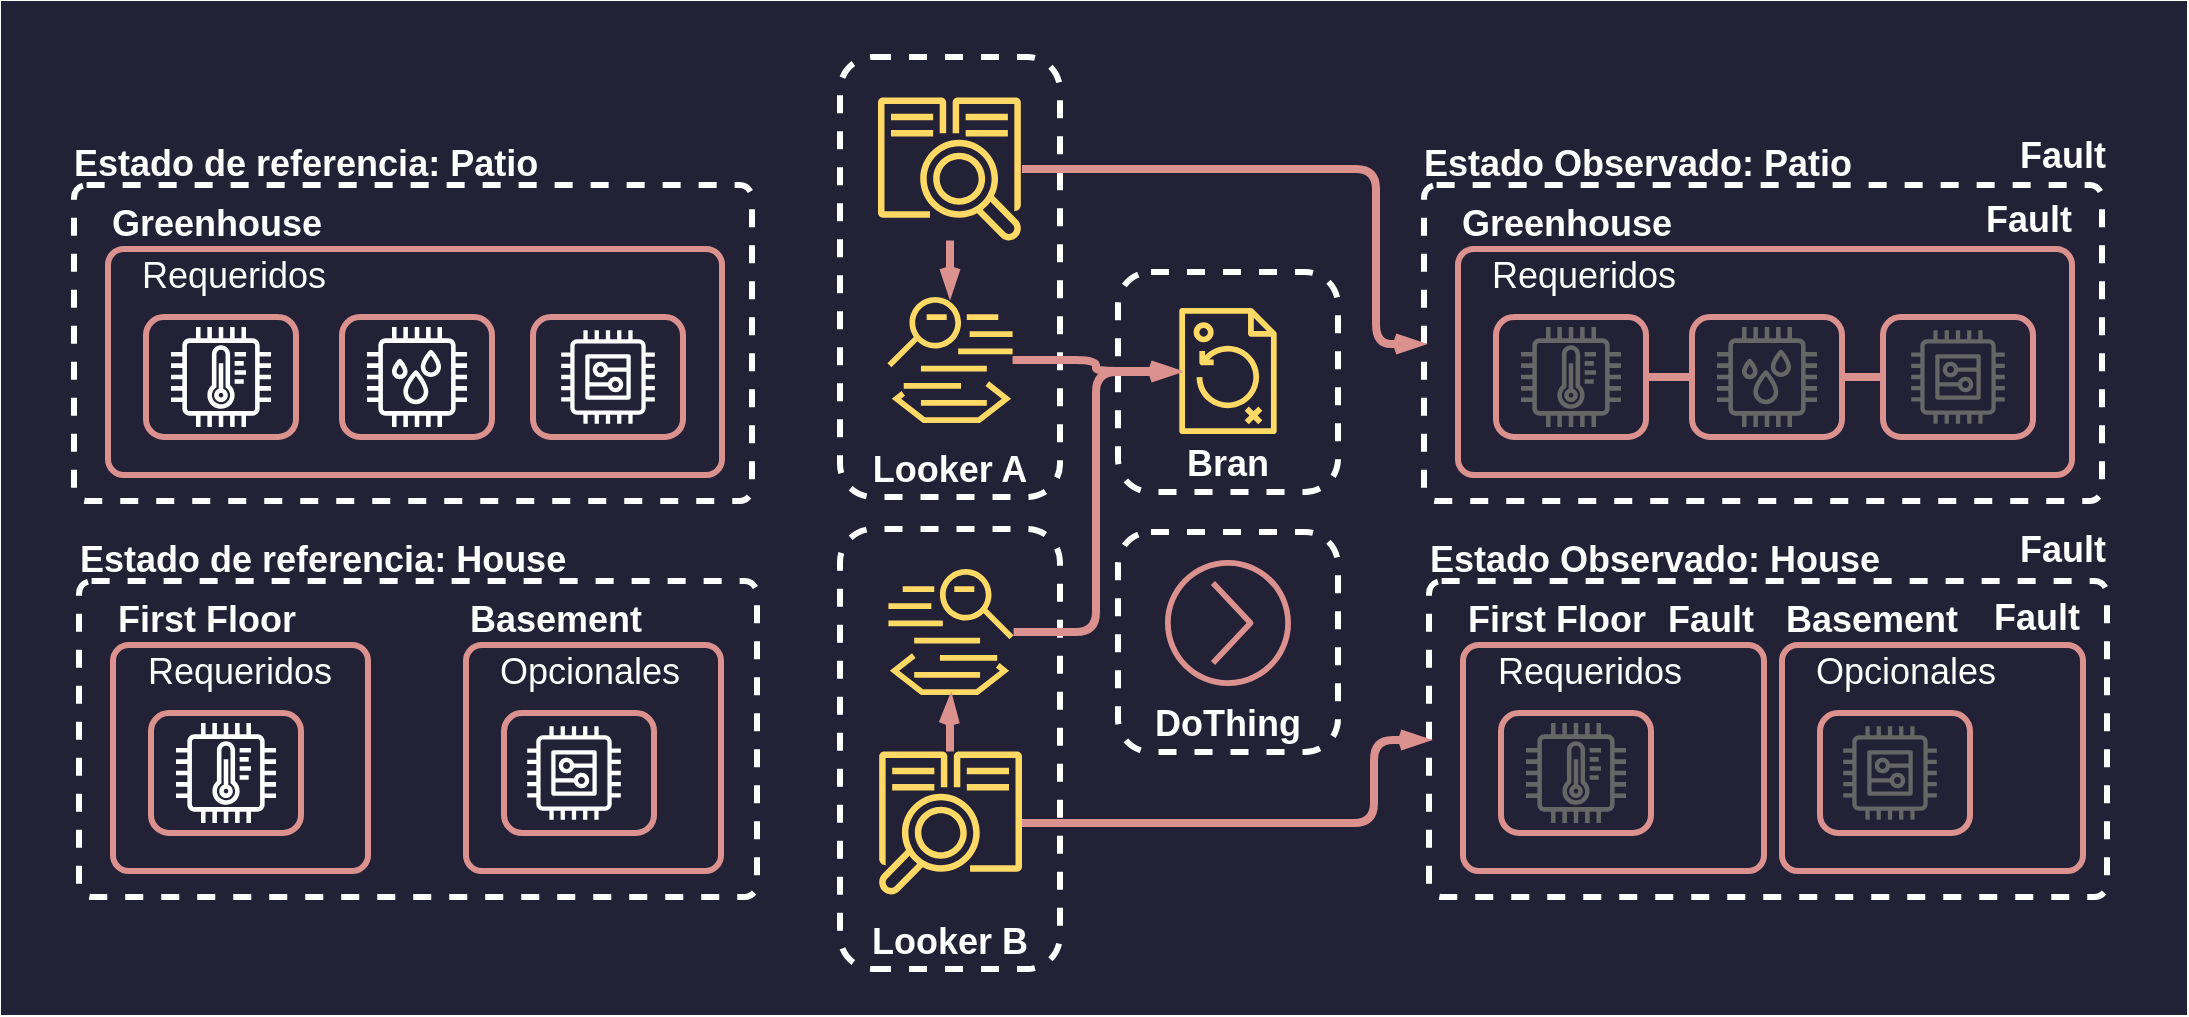 <mxfile version="22.1.21" type="device">
  <diagram name="Page-1" id="UgkzKDdlbD2YLOSZ790F">
    <mxGraphModel dx="579" dy="907" grid="0" gridSize="10" guides="1" tooltips="1" connect="1" arrows="1" fold="1" page="1" pageScale="1" pageWidth="850" pageHeight="1100" math="0" shadow="0">
      <root>
        <mxCell id="0" />
        <mxCell id="1" parent="0" />
        <mxCell id="WaaS-qGKVErQEOPKYESH-2" value="" style="group;fillColor=#232136;strokeColor=#232136;strokeWidth=25;container=0;movable=0;resizable=0;rotatable=0;deletable=0;editable=0;locked=1;connectable=0;" parent="1" vertex="1" connectable="0">
          <mxGeometry x="968" y="441" width="1068" height="482" as="geometry" />
        </mxCell>
        <mxCell id="p2dUplIc6F6vgKtV86H0-74" value="" style="rounded=1;whiteSpace=wrap;html=1;labelBackgroundColor=none;strokeColor=#FFFFFF;strokeWidth=3;align=left;verticalAlign=top;fontFamily=Helvetica;fontSize=18;fontColor=#FFFFFF;fillColor=none;arcSize=4;dashed=1;container=0;" parent="1" vertex="1">
          <mxGeometry x="1667" y="520.5" width="339" height="158" as="geometry" />
        </mxCell>
        <mxCell id="3aSCwRJMT3F2lno_R7aL-35" value="Looker A" style="rounded=1;whiteSpace=wrap;html=1;dashed=1;labelBackgroundColor=none;strokeColor=#FFFFFF;strokeWidth=3;align=center;verticalAlign=bottom;fontFamily=Helvetica;fontSize=18;fontColor=#FFFFFF;fillColor=none;fontStyle=1;container=0;" parent="1" vertex="1">
          <mxGeometry x="1375" y="456.5" width="110" height="220" as="geometry" />
        </mxCell>
        <mxCell id="WaaS-qGKVErQEOPKYESH-149" value="&lt;div style=&quot;text-align: center; font-size: 18px;&quot;&gt;&lt;span style=&quot;background-color: initial; font-size: 18px;&quot;&gt;&lt;b style=&quot;font-size: 18px;&quot;&gt;Estado de referencia: Patio&lt;/b&gt;&lt;/span&gt;&lt;/div&gt;" style="text;whiteSpace=wrap;html=1;fontSize=18;fontFamily=Helvetica;fontColor=#FFFFFF;container=0;" parent="1" vertex="1">
          <mxGeometry x="990" y="492.5" width="247" height="40" as="geometry" />
        </mxCell>
        <mxCell id="WaaS-qGKVErQEOPKYESH-105" value="&lt;div style=&quot;text-align: center;&quot;&gt;&lt;span style=&quot;background-color: initial;&quot;&gt;&lt;b&gt;Greenhouse&lt;/b&gt;&lt;/span&gt;&lt;/div&gt;" style="text;whiteSpace=wrap;html=1;fontSize=18;fontFamily=Helvetica;fontColor=#FFFFFF;container=0;" parent="1" vertex="1">
          <mxGeometry x="1009" y="522.5" width="126" height="40" as="geometry" />
        </mxCell>
        <mxCell id="p2dUplIc6F6vgKtV86H0-14" value="&lt;div style=&quot;text-align: center; font-size: 18px;&quot;&gt;&lt;span style=&quot;background-color: initial; font-size: 18px;&quot;&gt;&lt;b style=&quot;font-size: 18px;&quot;&gt;Estado de referencia: House&lt;/b&gt;&lt;/span&gt;&lt;/div&gt;" style="text;whiteSpace=wrap;html=1;fontSize=18;fontFamily=Helvetica;fontColor=#FFFFFF;container=0;" parent="1" vertex="1">
          <mxGeometry x="992.5" y="690.5" width="257.5" height="40" as="geometry" />
        </mxCell>
        <mxCell id="WaaS-qGKVErQEOPKYESH-18" value="" style="rounded=1;whiteSpace=wrap;html=1;labelBackgroundColor=none;strokeColor=#DB918D;strokeWidth=3;align=left;verticalAlign=top;fontFamily=Helvetica;fontSize=18;fontColor=#FFFFFF;fillColor=none;arcSize=7;container=0;" parent="1" vertex="1">
          <mxGeometry x="1009" y="552.5" width="307" height="113" as="geometry" />
        </mxCell>
        <mxCell id="WaaS-qGKVErQEOPKYESH-108" value="" style="rounded=1;whiteSpace=wrap;html=1;labelBackgroundColor=none;strokeColor=#FFFFFF;strokeWidth=3;align=left;verticalAlign=top;fontFamily=Helvetica;fontSize=18;fontColor=#FFFFFF;fillColor=none;arcSize=4;dashed=1;container=0;" parent="1" vertex="1">
          <mxGeometry x="992" y="520.5" width="339" height="158" as="geometry" />
        </mxCell>
        <mxCell id="WaaS-qGKVErQEOPKYESH-31" value="Requeridos" style="text;html=1;strokeColor=none;fillColor=none;align=left;verticalAlign=middle;whiteSpace=wrap;rounded=0;fontSize=18;fontFamily=Helvetica;fontColor=#FFFFFF;container=0;" parent="1" vertex="1">
          <mxGeometry x="1024" y="550.5" width="75" height="30" as="geometry" />
        </mxCell>
        <mxCell id="p2dUplIc6F6vgKtV86H0-4" value="" style="rounded=1;whiteSpace=wrap;html=1;labelBackgroundColor=none;strokeColor=#DB918D;strokeWidth=3;align=left;verticalAlign=top;fontFamily=Helvetica;fontSize=18;fontColor=#FFFFFF;fillColor=none;container=0;" parent="1" vertex="1">
          <mxGeometry x="1221.5" y="586.5" width="75" height="60" as="geometry" />
        </mxCell>
        <mxCell id="p2dUplIc6F6vgKtV86H0-2" value="" style="rounded=1;whiteSpace=wrap;html=1;labelBackgroundColor=none;strokeColor=#DB918D;strokeWidth=3;align=left;verticalAlign=top;fontFamily=Helvetica;fontSize=18;fontColor=#FFFFFF;fillColor=none;container=0;" parent="1" vertex="1">
          <mxGeometry x="1126" y="586.5" width="75" height="60" as="geometry" />
        </mxCell>
        <mxCell id="WaaS-qGKVErQEOPKYESH-28" value="" style="rounded=1;whiteSpace=wrap;html=1;labelBackgroundColor=none;strokeColor=#DB918D;strokeWidth=3;align=left;verticalAlign=top;fontFamily=Helvetica;fontSize=18;fontColor=#FFFFFF;fillColor=none;container=0;" parent="1" vertex="1">
          <mxGeometry x="1028" y="586.5" width="75" height="60" as="geometry" />
        </mxCell>
        <mxCell id="WaaS-qGKVErQEOPKYESH-81" value="" style="sketch=0;outlineConnect=0;dashed=0;verticalLabelPosition=bottom;verticalAlign=top;align=center;html=1;fontSize=18;fontStyle=0;aspect=fixed;pointerEvents=1;shape=mxgraph.aws4.iot_thing_temperature_sensor;rounded=1;labelBackgroundColor=none;strokeWidth=3;fontFamily=Helvetica;container=0;" parent="1" vertex="1">
          <mxGeometry x="1040.5" y="591.5" width="50" height="50" as="geometry" />
        </mxCell>
        <mxCell id="p2dUplIc6F6vgKtV86H0-11" value="" style="sketch=0;outlineConnect=0;fontColor=#232F3E;gradientColor=none;fillColor=#FFFFFF;strokeColor=none;dashed=0;verticalLabelPosition=bottom;verticalAlign=top;align=center;html=1;fontSize=12;fontStyle=0;aspect=fixed;pointerEvents=1;shape=mxgraph.aws4.iot_thing_humidity_sensor;rounded=1;strokeWidth=4;fontFamily=Helvetica;container=0;" parent="1" vertex="1">
          <mxGeometry x="1138.5" y="591.5" width="50" height="50" as="geometry" />
        </mxCell>
        <mxCell id="WaaS-qGKVErQEOPKYESH-98" value="" style="sketch=0;outlineConnect=0;fontColor=#232F3E;gradientColor=none;strokeColor=#FFFFFF;fillColor=none;dashed=0;verticalLabelPosition=bottom;verticalAlign=top;align=center;html=1;fontSize=18;fontStyle=0;aspect=fixed;shape=mxgraph.aws4.resourceIcon;resIcon=mxgraph.aws4.generic;rounded=1;labelBackgroundColor=none;strokeWidth=3;fontFamily=Helvetica;container=0;" parent="1" vertex="1">
          <mxGeometry x="1229.75" y="587.25" width="58.5" height="58.5" as="geometry" />
        </mxCell>
        <mxCell id="p2dUplIc6F6vgKtV86H0-13" value="" style="rounded=1;whiteSpace=wrap;html=1;labelBackgroundColor=none;strokeColor=#FFFFFF;strokeWidth=3;align=left;verticalAlign=top;fontFamily=Helvetica;fontSize=18;fontColor=#FFFFFF;fillColor=none;arcSize=4;dashed=1;container=0;" parent="1" vertex="1">
          <mxGeometry x="994.5" y="718.5" width="339" height="158" as="geometry" />
        </mxCell>
        <mxCell id="p2dUplIc6F6vgKtV86H0-24" value="&lt;div style=&quot;text-align: center;&quot;&gt;&lt;span style=&quot;background-color: initial;&quot;&gt;&lt;b&gt;Basement&lt;/b&gt;&lt;/span&gt;&lt;/div&gt;" style="text;whiteSpace=wrap;html=1;fontSize=18;fontFamily=Helvetica;fontColor=#FFFFFF;container=0;" parent="1" vertex="1">
          <mxGeometry x="1188" y="720.5" width="128.5" height="40" as="geometry" />
        </mxCell>
        <mxCell id="p2dUplIc6F6vgKtV86H0-23" value="" style="rounded=1;whiteSpace=wrap;html=1;labelBackgroundColor=none;strokeColor=#DB918D;strokeWidth=3;align=left;verticalAlign=top;fontFamily=Helvetica;fontSize=18;fontColor=#FFFFFF;fillColor=none;arcSize=7;container=0;" parent="1" vertex="1">
          <mxGeometry x="1188" y="750.5" width="127.5" height="113" as="geometry" />
        </mxCell>
        <mxCell id="p2dUplIc6F6vgKtV86H0-25" value="Opcionales" style="text;html=1;strokeColor=none;fillColor=none;align=left;verticalAlign=middle;whiteSpace=wrap;rounded=0;fontSize=18;fontFamily=Helvetica;fontColor=#FFFFFF;container=0;" parent="1" vertex="1">
          <mxGeometry x="1203" y="748.5" width="75" height="30" as="geometry" />
        </mxCell>
        <mxCell id="p2dUplIc6F6vgKtV86H0-28" value="" style="rounded=1;whiteSpace=wrap;html=1;labelBackgroundColor=none;strokeColor=#DB918D;strokeWidth=3;align=left;verticalAlign=top;fontFamily=Helvetica;fontSize=18;fontColor=#FFFFFF;fillColor=none;container=0;" parent="1" vertex="1">
          <mxGeometry x="1207" y="784.5" width="75" height="60" as="geometry" />
        </mxCell>
        <mxCell id="p2dUplIc6F6vgKtV86H0-31" value="" style="sketch=0;outlineConnect=0;fontColor=#232F3E;gradientColor=none;strokeColor=#FFFFFF;fillColor=none;dashed=0;verticalLabelPosition=bottom;verticalAlign=top;align=center;html=1;fontSize=18;fontStyle=0;aspect=fixed;shape=mxgraph.aws4.resourceIcon;resIcon=mxgraph.aws4.generic;rounded=1;labelBackgroundColor=none;strokeWidth=3;fontFamily=Helvetica;container=0;" parent="1" vertex="1">
          <mxGeometry x="1212.75" y="785.25" width="58.5" height="58.5" as="geometry" />
        </mxCell>
        <mxCell id="p2dUplIc6F6vgKtV86H0-15" value="&lt;div style=&quot;text-align: center;&quot;&gt;&lt;span style=&quot;background-color: initial;&quot;&gt;&lt;b&gt;First Floor&lt;/b&gt;&lt;/span&gt;&lt;/div&gt;" style="text;whiteSpace=wrap;html=1;fontSize=18;fontFamily=Helvetica;fontColor=#FFFFFF;container=0;" parent="1" vertex="1">
          <mxGeometry x="1011.5" y="720.5" width="128.5" height="40" as="geometry" />
        </mxCell>
        <mxCell id="p2dUplIc6F6vgKtV86H0-12" value="" style="rounded=1;whiteSpace=wrap;html=1;labelBackgroundColor=none;strokeColor=#DB918D;strokeWidth=3;align=left;verticalAlign=top;fontFamily=Helvetica;fontSize=18;fontColor=#FFFFFF;fillColor=none;arcSize=7;container=0;" parent="1" vertex="1">
          <mxGeometry x="1011.5" y="750.5" width="127.5" height="113" as="geometry" />
        </mxCell>
        <mxCell id="p2dUplIc6F6vgKtV86H0-16" value="Requeridos" style="text;html=1;strokeColor=none;fillColor=none;align=left;verticalAlign=middle;whiteSpace=wrap;rounded=0;fontSize=18;fontFamily=Helvetica;fontColor=#FFFFFF;container=0;" parent="1" vertex="1">
          <mxGeometry x="1026.5" y="748.5" width="75" height="30" as="geometry" />
        </mxCell>
        <mxCell id="p2dUplIc6F6vgKtV86H0-19" value="" style="rounded=1;whiteSpace=wrap;html=1;labelBackgroundColor=none;strokeColor=#DB918D;strokeWidth=3;align=left;verticalAlign=top;fontFamily=Helvetica;fontSize=18;fontColor=#FFFFFF;fillColor=none;container=0;" parent="1" vertex="1">
          <mxGeometry x="1030.5" y="784.5" width="75" height="60" as="geometry" />
        </mxCell>
        <mxCell id="p2dUplIc6F6vgKtV86H0-20" value="" style="sketch=0;outlineConnect=0;dashed=0;verticalLabelPosition=bottom;verticalAlign=top;align=center;html=1;fontSize=18;fontStyle=0;aspect=fixed;pointerEvents=1;shape=mxgraph.aws4.iot_thing_temperature_sensor;rounded=1;labelBackgroundColor=none;strokeWidth=3;fontFamily=Helvetica;container=0;" parent="1" vertex="1">
          <mxGeometry x="1043" y="789.5" width="50" height="50" as="geometry" />
        </mxCell>
        <mxCell id="p2dUplIc6F6vgKtV86H0-69" value="&lt;div style=&quot;text-align: center; font-size: 18px;&quot;&gt;&lt;span style=&quot;background-color: initial; font-size: 18px;&quot;&gt;&lt;b style=&quot;font-size: 18px;&quot;&gt;Estado Observado: Patio&lt;/b&gt;&lt;/span&gt;&lt;/div&gt;" style="text;whiteSpace=wrap;html=1;fontSize=18;fontFamily=Helvetica;fontColor=#FFFFFF;container=0;" parent="1" vertex="1">
          <mxGeometry x="1665" y="492.5" width="247" height="40" as="geometry" />
        </mxCell>
        <mxCell id="p2dUplIc6F6vgKtV86H0-70" value="&lt;div style=&quot;text-align: center;&quot;&gt;&lt;span style=&quot;background-color: initial;&quot;&gt;&lt;b&gt;Greenhouse&lt;/b&gt;&lt;/span&gt;&lt;/div&gt;" style="text;whiteSpace=wrap;html=1;fontSize=18;fontFamily=Helvetica;fontColor=#FFFFFF;container=0;" parent="1" vertex="1">
          <mxGeometry x="1684" y="522.5" width="126" height="40" as="geometry" />
        </mxCell>
        <mxCell id="p2dUplIc6F6vgKtV86H0-71" value="&lt;div style=&quot;text-align: center; font-size: 18px;&quot;&gt;&lt;span style=&quot;background-color: initial; font-size: 18px;&quot;&gt;&lt;b style=&quot;font-size: 18px;&quot;&gt;Estado Observado: House&lt;/b&gt;&lt;/span&gt;&lt;/div&gt;" style="text;whiteSpace=wrap;html=1;fontSize=18;fontFamily=Helvetica;fontColor=#FFFFFF;container=0;" parent="1" vertex="1">
          <mxGeometry x="1667.5" y="690.5" width="257.5" height="40" as="geometry" />
        </mxCell>
        <mxCell id="p2dUplIc6F6vgKtV86H0-73" value="" style="rounded=1;whiteSpace=wrap;html=1;labelBackgroundColor=none;strokeColor=#DB918D;strokeWidth=3;align=left;verticalAlign=top;fontFamily=Helvetica;fontSize=18;fontColor=#FFFFFF;fillColor=none;arcSize=7;container=0;" parent="1" vertex="1">
          <mxGeometry x="1684" y="552.5" width="307" height="113" as="geometry" />
        </mxCell>
        <mxCell id="p2dUplIc6F6vgKtV86H0-75" value="Requeridos" style="text;html=1;strokeColor=none;fillColor=none;align=left;verticalAlign=middle;whiteSpace=wrap;rounded=0;fontSize=18;fontFamily=Helvetica;fontColor=#FFFFFF;container=0;" parent="1" vertex="1">
          <mxGeometry x="1699" y="550.5" width="75" height="30" as="geometry" />
        </mxCell>
        <mxCell id="p2dUplIc6F6vgKtV86H0-76" value="" style="rounded=1;whiteSpace=wrap;html=1;labelBackgroundColor=none;strokeColor=#DB918D;strokeWidth=3;align=left;verticalAlign=top;fontFamily=Helvetica;fontSize=18;fontColor=#FFFFFF;fillColor=none;container=0;" parent="1" vertex="1">
          <mxGeometry x="1896.5" y="586.5" width="75" height="60" as="geometry" />
        </mxCell>
        <mxCell id="Ld625XTkxy1QWOUAyeHq-2" style="edgeStyle=orthogonalEdgeStyle;shape=connector;curved=0;rounded=1;orthogonalLoop=1;jettySize=auto;html=1;exitX=1;exitY=0.5;exitDx=0;exitDy=0;entryX=0;entryY=0.5;entryDx=0;entryDy=0;labelBackgroundColor=default;strokeColor=#DB918D;strokeWidth=4;align=center;verticalAlign=middle;fontFamily=Helvetica;fontSize=11;fontColor=default;endArrow=none;endFill=0;" parent="1" source="p2dUplIc6F6vgKtV86H0-77" target="p2dUplIc6F6vgKtV86H0-76" edge="1">
          <mxGeometry relative="1" as="geometry" />
        </mxCell>
        <mxCell id="p2dUplIc6F6vgKtV86H0-77" value="" style="rounded=1;whiteSpace=wrap;html=1;labelBackgroundColor=none;strokeColor=#DB918D;strokeWidth=3;align=left;verticalAlign=top;fontFamily=Helvetica;fontSize=18;fontColor=#FFFFFF;fillColor=none;container=0;" parent="1" vertex="1">
          <mxGeometry x="1801" y="586.5" width="75" height="60" as="geometry" />
        </mxCell>
        <mxCell id="Ld625XTkxy1QWOUAyeHq-1" style="edgeStyle=orthogonalEdgeStyle;shape=connector;curved=0;rounded=1;orthogonalLoop=1;jettySize=auto;html=1;exitX=1;exitY=0.5;exitDx=0;exitDy=0;entryX=0;entryY=0.5;entryDx=0;entryDy=0;labelBackgroundColor=default;strokeColor=#DB918D;strokeWidth=4;align=center;verticalAlign=middle;fontFamily=Helvetica;fontSize=11;fontColor=default;endArrow=none;endFill=0;" parent="1" source="p2dUplIc6F6vgKtV86H0-78" target="p2dUplIc6F6vgKtV86H0-77" edge="1">
          <mxGeometry relative="1" as="geometry" />
        </mxCell>
        <mxCell id="p2dUplIc6F6vgKtV86H0-78" value="" style="rounded=1;whiteSpace=wrap;html=1;labelBackgroundColor=none;strokeColor=#DB918D;strokeWidth=3;align=left;verticalAlign=top;fontFamily=Helvetica;fontSize=18;fontColor=#FFFFFF;fillColor=none;container=0;" parent="1" vertex="1">
          <mxGeometry x="1703" y="586.5" width="75" height="60" as="geometry" />
        </mxCell>
        <mxCell id="p2dUplIc6F6vgKtV86H0-79" value="" style="sketch=0;outlineConnect=0;dashed=0;verticalLabelPosition=bottom;verticalAlign=top;align=center;html=1;fontSize=18;fontStyle=0;aspect=fixed;pointerEvents=1;shape=mxgraph.aws4.iot_thing_temperature_sensor;rounded=1;labelBackgroundColor=none;strokeWidth=3;fontFamily=Helvetica;container=0;fillColor=#666666;" parent="1" vertex="1">
          <mxGeometry x="1715.5" y="591.5" width="50" height="50" as="geometry" />
        </mxCell>
        <mxCell id="p2dUplIc6F6vgKtV86H0-80" value="" style="sketch=0;outlineConnect=0;fontColor=#232F3E;gradientColor=none;fillColor=#666666;strokeColor=none;dashed=0;verticalLabelPosition=bottom;verticalAlign=top;align=center;html=1;fontSize=12;fontStyle=0;aspect=fixed;pointerEvents=1;shape=mxgraph.aws4.iot_thing_humidity_sensor;rounded=1;strokeWidth=4;fontFamily=Helvetica;container=0;" parent="1" vertex="1">
          <mxGeometry x="1813.5" y="591.5" width="50" height="50" as="geometry" />
        </mxCell>
        <mxCell id="p2dUplIc6F6vgKtV86H0-81" value="" style="sketch=0;outlineConnect=0;fontColor=#232F3E;gradientColor=none;strokeColor=#666666;fillColor=none;dashed=0;verticalLabelPosition=bottom;verticalAlign=top;align=center;html=1;fontSize=18;fontStyle=0;aspect=fixed;shape=mxgraph.aws4.resourceIcon;resIcon=mxgraph.aws4.generic;rounded=1;labelBackgroundColor=none;strokeWidth=3;fontFamily=Helvetica;container=0;" parent="1" vertex="1">
          <mxGeometry x="1904.75" y="587.25" width="58.5" height="58.5" as="geometry" />
        </mxCell>
        <mxCell id="p2dUplIc6F6vgKtV86H0-82" value="" style="rounded=1;whiteSpace=wrap;html=1;labelBackgroundColor=none;strokeColor=#FFFFFF;strokeWidth=3;align=left;verticalAlign=top;fontFamily=Helvetica;fontSize=18;fontColor=#FFFFFF;fillColor=none;arcSize=4;dashed=1;container=0;" parent="1" vertex="1">
          <mxGeometry x="1669.5" y="718.5" width="339" height="158" as="geometry" />
        </mxCell>
        <mxCell id="p2dUplIc6F6vgKtV86H0-84" value="&lt;div style=&quot;text-align: center;&quot;&gt;&lt;span style=&quot;background-color: initial;&quot;&gt;&lt;b&gt;Basement&lt;/b&gt;&lt;/span&gt;&lt;/div&gt;" style="text;whiteSpace=wrap;html=1;fontSize=18;fontFamily=Helvetica;fontColor=#FFFFFF;container=0;" parent="1" vertex="1">
          <mxGeometry x="1846" y="720.5" width="128.5" height="40" as="geometry" />
        </mxCell>
        <mxCell id="p2dUplIc6F6vgKtV86H0-85" value="" style="rounded=1;whiteSpace=wrap;html=1;labelBackgroundColor=none;strokeColor=#DB918D;strokeWidth=3;align=left;verticalAlign=top;fontFamily=Helvetica;fontSize=18;fontColor=#FFFFFF;fillColor=none;arcSize=7;container=0;" parent="1" vertex="1">
          <mxGeometry x="1846" y="750.5" width="150.5" height="113" as="geometry" />
        </mxCell>
        <mxCell id="p2dUplIc6F6vgKtV86H0-86" value="Opcionales" style="text;html=1;strokeColor=none;fillColor=none;align=left;verticalAlign=middle;whiteSpace=wrap;rounded=0;fontSize=18;fontFamily=Helvetica;fontColor=#FFFFFF;container=0;" parent="1" vertex="1">
          <mxGeometry x="1861" y="748.5" width="75" height="30" as="geometry" />
        </mxCell>
        <mxCell id="p2dUplIc6F6vgKtV86H0-87" value="" style="rounded=1;whiteSpace=wrap;html=1;labelBackgroundColor=none;strokeColor=#DB918D;strokeWidth=3;align=left;verticalAlign=top;fontFamily=Helvetica;fontSize=18;fontColor=#FFFFFF;fillColor=none;container=0;" parent="1" vertex="1">
          <mxGeometry x="1865" y="784.5" width="75" height="60" as="geometry" />
        </mxCell>
        <mxCell id="p2dUplIc6F6vgKtV86H0-88" value="" style="sketch=0;outlineConnect=0;fontColor=#232F3E;gradientColor=none;strokeColor=#666666;fillColor=none;dashed=0;verticalLabelPosition=bottom;verticalAlign=top;align=center;html=1;fontSize=18;fontStyle=0;aspect=fixed;shape=mxgraph.aws4.resourceIcon;resIcon=mxgraph.aws4.generic;rounded=1;labelBackgroundColor=none;strokeWidth=3;fontFamily=Helvetica;container=0;" parent="1" vertex="1">
          <mxGeometry x="1870.75" y="785.25" width="58.5" height="58.5" as="geometry" />
        </mxCell>
        <mxCell id="p2dUplIc6F6vgKtV86H0-90" value="&lt;div style=&quot;text-align: center;&quot;&gt;&lt;span style=&quot;background-color: initial;&quot;&gt;&lt;b&gt;First Floor&lt;/b&gt;&lt;/span&gt;&lt;/div&gt;" style="text;whiteSpace=wrap;html=1;fontSize=18;fontFamily=Helvetica;fontColor=#FFFFFF;container=0;" parent="1" vertex="1">
          <mxGeometry x="1686.5" y="720.5" width="128.5" height="40" as="geometry" />
        </mxCell>
        <mxCell id="p2dUplIc6F6vgKtV86H0-91" value="" style="rounded=1;whiteSpace=wrap;html=1;labelBackgroundColor=none;strokeColor=#DB918D;strokeWidth=3;align=left;verticalAlign=top;fontFamily=Helvetica;fontSize=18;fontColor=#FFFFFF;fillColor=none;arcSize=7;container=0;" parent="1" vertex="1">
          <mxGeometry x="1686.5" y="750.5" width="150.5" height="113" as="geometry" />
        </mxCell>
        <mxCell id="p2dUplIc6F6vgKtV86H0-92" value="Requeridos" style="text;html=1;strokeColor=none;fillColor=none;align=left;verticalAlign=middle;whiteSpace=wrap;rounded=0;fontSize=18;fontFamily=Helvetica;fontColor=#FFFFFF;container=0;" parent="1" vertex="1">
          <mxGeometry x="1701.5" y="748.5" width="75" height="30" as="geometry" />
        </mxCell>
        <mxCell id="p2dUplIc6F6vgKtV86H0-93" value="" style="rounded=1;whiteSpace=wrap;html=1;labelBackgroundColor=none;strokeColor=#DB918D;strokeWidth=3;align=left;verticalAlign=top;fontFamily=Helvetica;fontSize=18;fontColor=#FFFFFF;fillColor=none;container=0;" parent="1" vertex="1">
          <mxGeometry x="1705.5" y="784.5" width="75" height="60" as="geometry" />
        </mxCell>
        <mxCell id="p2dUplIc6F6vgKtV86H0-94" value="" style="sketch=0;outlineConnect=0;dashed=0;verticalLabelPosition=bottom;verticalAlign=top;align=center;html=1;fontSize=18;fontStyle=0;aspect=fixed;pointerEvents=1;shape=mxgraph.aws4.iot_thing_temperature_sensor;rounded=1;labelBackgroundColor=none;strokeWidth=3;fontFamily=Helvetica;container=0;fillColor=#666666;" parent="1" vertex="1">
          <mxGeometry x="1718" y="789.5" width="50" height="50" as="geometry" />
        </mxCell>
        <mxCell id="3aSCwRJMT3F2lno_R7aL-36" value="Bran" style="rounded=1;whiteSpace=wrap;html=1;dashed=1;labelBackgroundColor=none;strokeColor=#FFFFFF;strokeWidth=3;align=center;verticalAlign=bottom;fontFamily=Helvetica;fontSize=18;fontColor=#FFFFFF;fillColor=none;fontStyle=1;container=0;" parent="1" vertex="1">
          <mxGeometry x="1514" y="564" width="110" height="110" as="geometry" />
        </mxCell>
        <mxCell id="3aSCwRJMT3F2lno_R7aL-11" value="" style="sketch=0;outlineConnect=0;fontColor=#232F3E;gradientColor=none;fillColor=#FFD966;strokeColor=#DB918D;dashed=0;verticalLabelPosition=bottom;verticalAlign=top;align=center;html=1;fontSize=18;fontStyle=0;aspect=fixed;pointerEvents=1;shape=mxgraph.aws4.backup_plan;fontFamily=Helvetica;container=0;rotation=0;flipV=0;" parent="1" vertex="1">
          <mxGeometry x="1537.5" y="582" width="63" height="63" as="geometry" />
        </mxCell>
        <mxCell id="3aSCwRJMT3F2lno_R7aL-37" value="DoThing" style="rounded=1;whiteSpace=wrap;html=1;dashed=1;labelBackgroundColor=none;strokeColor=#FFFFFF;strokeWidth=3;align=center;verticalAlign=bottom;fontFamily=Helvetica;fontSize=18;fontColor=#FFFFFF;fillColor=none;fontStyle=1;container=0;" parent="1" vertex="1">
          <mxGeometry x="1514" y="694" width="110" height="110" as="geometry" />
        </mxCell>
        <mxCell id="3aSCwRJMT3F2lno_R7aL-7" value="" style="sketch=0;outlineConnect=0;fontColor=#232F3E;gradientColor=none;fillColor=#DB918D;strokeColor=#DB918D;dashed=0;verticalLabelPosition=bottom;verticalAlign=top;align=center;html=1;fontSize=18;fontStyle=0;aspect=fixed;pointerEvents=1;shape=mxgraph.aws4.action;fontFamily=Helvetica;container=0;rotation=0;flipV=0;" parent="1" vertex="1">
          <mxGeometry x="1537.5" y="708" width="63" height="63" as="geometry" />
        </mxCell>
        <mxCell id="p2dUplIc6F6vgKtV86H0-36" value="Looker B" style="rounded=1;whiteSpace=wrap;html=1;dashed=1;labelBackgroundColor=none;strokeColor=#FFFFFF;strokeWidth=3;align=center;verticalAlign=bottom;fontFamily=Helvetica;fontSize=18;fontColor=#FFFFFF;fillColor=none;fontStyle=1;container=0;flipH=0;flipV=1;" parent="1" vertex="1">
          <mxGeometry x="1375" y="692.5" width="110" height="220" as="geometry" />
        </mxCell>
        <mxCell id="p2dUplIc6F6vgKtV86H0-101" style="edgeStyle=orthogonalEdgeStyle;shape=connector;curved=0;rounded=1;orthogonalLoop=1;jettySize=auto;html=1;labelBackgroundColor=default;strokeColor=#DB918D;strokeWidth=4;align=center;verticalAlign=middle;fontFamily=Helvetica;fontSize=11;fontColor=default;endArrow=openThin;endFill=0;" parent="1" source="9AoiroFoVsxQzHGqrJnJ-85" target="p2dUplIc6F6vgKtV86H0-74" edge="1">
          <mxGeometry relative="1" as="geometry">
            <Array as="points">
              <mxPoint x="1643" y="513" />
              <mxPoint x="1643" y="600" />
            </Array>
          </mxGeometry>
        </mxCell>
        <mxCell id="p2dUplIc6F6vgKtV86H0-103" style="edgeStyle=orthogonalEdgeStyle;shape=connector;curved=0;rounded=1;orthogonalLoop=1;jettySize=auto;html=1;labelBackgroundColor=default;strokeColor=#DB918D;strokeWidth=4;align=center;verticalAlign=middle;fontFamily=Helvetica;fontSize=11;fontColor=default;endArrow=openThin;endFill=0;" parent="1" source="9AoiroFoVsxQzHGqrJnJ-85" target="3aSCwRJMT3F2lno_R7aL-10" edge="1">
          <mxGeometry relative="1" as="geometry" />
        </mxCell>
        <mxCell id="9AoiroFoVsxQzHGqrJnJ-85" value="" style="sketch=0;outlineConnect=0;fontColor=#FFFFFF;gradientColor=none;fillColor=#FFD966;strokeColor=none;dashed=0;verticalLabelPosition=bottom;verticalAlign=top;align=center;html=1;fontSize=18;fontStyle=0;aspect=fixed;shape=mxgraph.aws4.application_discovery_service_aws_agentless_collector;rotation=0;container=0;flipV=0;" parent="1" vertex="1">
          <mxGeometry x="1394" y="476.5" width="72" height="72" as="geometry" />
        </mxCell>
        <mxCell id="I0mPCbgkIJkeDMoKqDA8-3" style="edgeStyle=orthogonalEdgeStyle;shape=connector;curved=0;rounded=1;orthogonalLoop=1;jettySize=auto;html=1;labelBackgroundColor=default;strokeColor=#DB918D;strokeWidth=4;align=center;verticalAlign=middle;fontFamily=Helvetica;fontSize=11;fontColor=default;endArrow=openThin;endFill=0;" parent="1" source="3aSCwRJMT3F2lno_R7aL-10" target="3aSCwRJMT3F2lno_R7aL-11" edge="1">
          <mxGeometry relative="1" as="geometry" />
        </mxCell>
        <mxCell id="3aSCwRJMT3F2lno_R7aL-10" value="" style="sketch=0;outlineConnect=0;fontColor=#232F3E;gradientColor=none;fillColor=#FFD966;strokeColor=none;dashed=0;verticalLabelPosition=bottom;verticalAlign=top;align=center;html=1;fontSize=18;fontStyle=0;aspect=fixed;shape=mxgraph.aws4.mainframe_modernization_analyzer;rotation=0;container=0;flipV=0;" parent="1" vertex="1">
          <mxGeometry x="1398.5" y="576.5" width="63" height="63" as="geometry" />
        </mxCell>
        <mxCell id="p2dUplIc6F6vgKtV86H0-106" value="&lt;div style=&quot;&quot;&gt;&lt;span style=&quot;background-color: initial;&quot;&gt;&lt;b&gt;Fault&lt;/b&gt;&lt;/span&gt;&lt;/div&gt;" style="text;whiteSpace=wrap;html=1;fontSize=18;fontFamily=Helvetica;fontColor=#FFFFFF;container=0;align=right;" parent="1" vertex="1">
          <mxGeometry x="1867" y="520.5" width="126" height="40" as="geometry" />
        </mxCell>
        <mxCell id="p2dUplIc6F6vgKtV86H0-107" value="&lt;div style=&quot;&quot;&gt;&lt;span style=&quot;background-color: initial;&quot;&gt;&lt;b&gt;Fault&lt;/b&gt;&lt;/span&gt;&lt;/div&gt;" style="text;whiteSpace=wrap;html=1;fontSize=18;fontFamily=Helvetica;fontColor=#FFFFFF;container=0;align=right;" parent="1" vertex="1">
          <mxGeometry x="1884" y="489" width="126" height="40" as="geometry" />
        </mxCell>
        <mxCell id="p2dUplIc6F6vgKtV86H0-108" value="&lt;div style=&quot;&quot;&gt;&lt;b&gt;Fault&lt;/b&gt;&lt;/div&gt;" style="text;whiteSpace=wrap;html=1;fontSize=18;fontFamily=Helvetica;fontColor=#FFFFFF;container=0;align=right;" parent="1" vertex="1">
          <mxGeometry x="1746" y="720.5" width="88" height="40" as="geometry" />
        </mxCell>
        <mxCell id="p2dUplIc6F6vgKtV86H0-109" value="&lt;div style=&quot;&quot;&gt;&lt;b&gt;Fault&lt;/b&gt;&lt;/div&gt;" style="text;whiteSpace=wrap;html=1;fontSize=18;fontFamily=Helvetica;fontColor=#FFFFFF;container=0;align=right;" parent="1" vertex="1">
          <mxGeometry x="1919.5" y="719.5" width="77" height="40" as="geometry" />
        </mxCell>
        <mxCell id="p2dUplIc6F6vgKtV86H0-110" value="&lt;div style=&quot;&quot;&gt;&lt;span style=&quot;background-color: initial;&quot;&gt;&lt;b&gt;Fault&lt;/b&gt;&lt;/span&gt;&lt;/div&gt;" style="text;whiteSpace=wrap;html=1;fontSize=18;fontFamily=Helvetica;fontColor=#FFFFFF;container=0;align=right;" parent="1" vertex="1">
          <mxGeometry x="1884" y="686" width="126" height="40" as="geometry" />
        </mxCell>
        <mxCell id="I0mPCbgkIJkeDMoKqDA8-2" style="edgeStyle=orthogonalEdgeStyle;shape=connector;curved=0;rounded=1;orthogonalLoop=1;jettySize=auto;html=1;labelBackgroundColor=default;strokeColor=#DB918D;strokeWidth=4;align=center;verticalAlign=middle;fontFamily=Helvetica;fontSize=11;fontColor=default;endArrow=openThin;endFill=0;" parent="1" source="p2dUplIc6F6vgKtV86H0-37" target="p2dUplIc6F6vgKtV86H0-82" edge="1">
          <mxGeometry relative="1" as="geometry">
            <Array as="points">
              <mxPoint x="1642" y="840" />
              <mxPoint x="1642" y="798" />
            </Array>
          </mxGeometry>
        </mxCell>
        <mxCell id="I0mPCbgkIJkeDMoKqDA8-4" style="edgeStyle=orthogonalEdgeStyle;shape=connector;curved=0;rounded=1;orthogonalLoop=1;jettySize=auto;html=1;labelBackgroundColor=default;strokeColor=#DB918D;strokeWidth=4;align=center;verticalAlign=middle;fontFamily=Helvetica;fontSize=11;fontColor=default;endArrow=openThin;endFill=0;" parent="1" source="p2dUplIc6F6vgKtV86H0-38" target="3aSCwRJMT3F2lno_R7aL-11" edge="1">
          <mxGeometry relative="1" as="geometry">
            <Array as="points">
              <mxPoint x="1503" y="744" />
              <mxPoint x="1503" y="614" />
            </Array>
          </mxGeometry>
        </mxCell>
        <mxCell id="p2dUplIc6F6vgKtV86H0-37" value="" style="sketch=0;outlineConnect=0;fontColor=#FFFFFF;gradientColor=none;fillColor=#FFD966;strokeColor=none;dashed=0;verticalLabelPosition=bottom;verticalAlign=top;align=center;html=1;fontSize=18;fontStyle=0;aspect=fixed;shape=mxgraph.aws4.application_discovery_service_aws_agentless_collector;rotation=-180;container=0;flipV=1;flipH=0;" parent="1" vertex="1">
          <mxGeometry x="1394" y="803.5" width="72" height="72" as="geometry" />
        </mxCell>
        <mxCell id="p2dUplIc6F6vgKtV86H0-38" value="" style="sketch=0;outlineConnect=0;fontColor=#232F3E;gradientColor=none;fillColor=#FFD966;strokeColor=none;dashed=0;verticalLabelPosition=bottom;verticalAlign=top;align=center;html=1;fontSize=18;fontStyle=0;aspect=fixed;shape=mxgraph.aws4.mainframe_modernization_analyzer;rotation=-180;container=0;flipV=1;flipH=0;" parent="1" vertex="1">
          <mxGeometry x="1399" y="712.5" width="63" height="63" as="geometry" />
        </mxCell>
        <mxCell id="p2dUplIc6F6vgKtV86H0-104" style="edgeStyle=orthogonalEdgeStyle;shape=connector;curved=0;rounded=1;orthogonalLoop=1;jettySize=auto;html=1;labelBackgroundColor=default;strokeColor=#DB918D;strokeWidth=4;align=center;verticalAlign=middle;fontFamily=Helvetica;fontSize=11;fontColor=default;endArrow=openThin;endFill=0;" parent="1" source="p2dUplIc6F6vgKtV86H0-37" target="p2dUplIc6F6vgKtV86H0-38" edge="1">
          <mxGeometry relative="1" as="geometry" />
        </mxCell>
      </root>
    </mxGraphModel>
  </diagram>
</mxfile>
